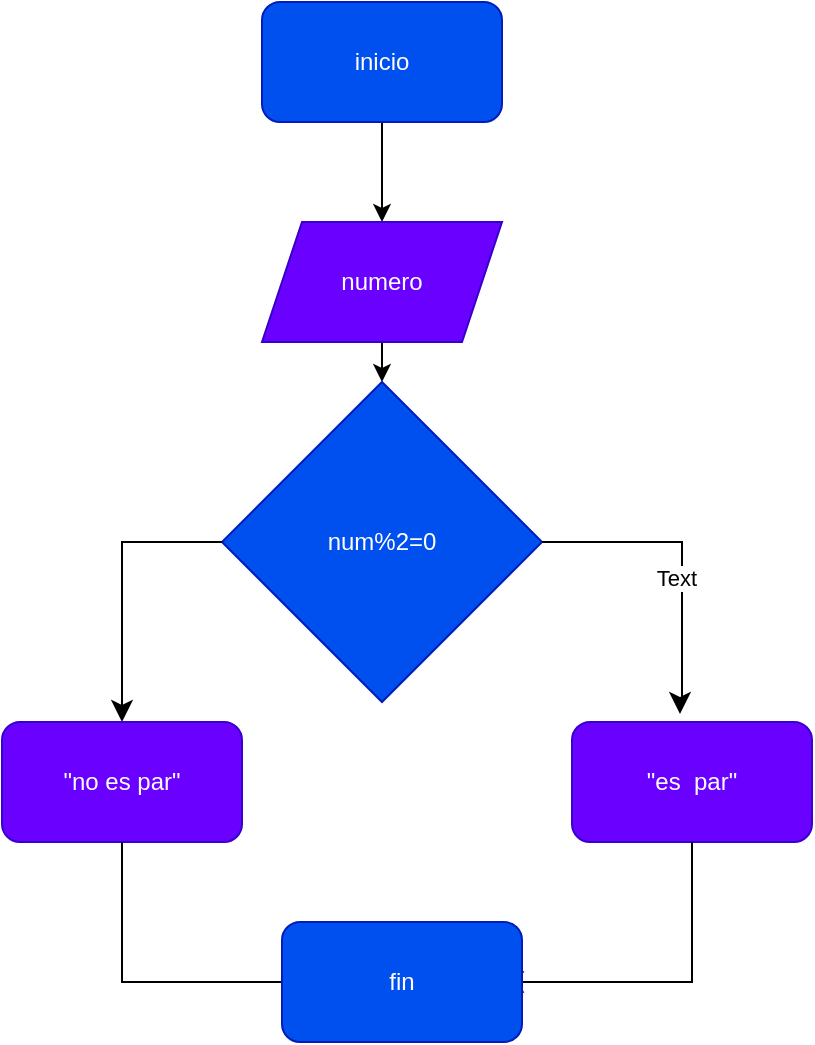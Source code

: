 <mxfile>
    <diagram id="Rd0K1llRw4qbzzXcyc71" name="Página-1">
        <mxGraphModel dx="572" dy="457" grid="1" gridSize="10" guides="1" tooltips="1" connect="1" arrows="1" fold="1" page="1" pageScale="1" pageWidth="690" pageHeight="980" math="0" shadow="0">
            <root>
                <mxCell id="0"/>
                <mxCell id="1" parent="0"/>
                <mxCell id="5" value="" style="edgeStyle=none;html=1;" edge="1" parent="1" source="3">
                    <mxGeometry relative="1" as="geometry">
                        <mxPoint x="250" y="200" as="targetPoint"/>
                    </mxGeometry>
                </mxCell>
                <mxCell id="3" value="inicio&lt;br&gt;" style="rounded=1;whiteSpace=wrap;html=1;fillColor=#0050ef;fontColor=#ffffff;strokeColor=#001DBC;" vertex="1" parent="1">
                    <mxGeometry x="190" y="90" width="120" height="60" as="geometry"/>
                </mxCell>
                <mxCell id="7" value="" style="edgeStyle=none;html=1;" edge="1" parent="1" target="6">
                    <mxGeometry relative="1" as="geometry">
                        <mxPoint x="250" y="260" as="sourcePoint"/>
                    </mxGeometry>
                </mxCell>
                <mxCell id="6" value="num%2=0" style="rhombus;whiteSpace=wrap;html=1;fillColor=#0050ef;fontColor=#ffffff;strokeColor=#001DBC;" vertex="1" parent="1">
                    <mxGeometry x="170" y="280" width="160" height="160" as="geometry"/>
                </mxCell>
                <mxCell id="11" value="numero" style="shape=parallelogram;perimeter=parallelogramPerimeter;whiteSpace=wrap;html=1;fixedSize=1;fillColor=#6a00ff;fontColor=#ffffff;strokeColor=#3700CC;" vertex="1" parent="1">
                    <mxGeometry x="190" y="200" width="120" height="60" as="geometry"/>
                </mxCell>
                <mxCell id="15" value="" style="edgeStyle=segmentEdgeStyle;endArrow=classic;html=1;curved=0;rounded=0;endSize=8;startSize=8;sourcePerimeterSpacing=0;targetPerimeterSpacing=0;exitX=0;exitY=0.5;exitDx=0;exitDy=0;" edge="1" parent="1" source="6">
                    <mxGeometry width="100" relative="1" as="geometry">
                        <mxPoint x="20" y="360" as="sourcePoint"/>
                        <mxPoint x="120" y="450" as="targetPoint"/>
                        <Array as="points">
                            <mxPoint x="120" y="360"/>
                        </Array>
                    </mxGeometry>
                </mxCell>
                <mxCell id="17" value="" style="edgeStyle=segmentEdgeStyle;endArrow=classic;html=1;curved=0;rounded=0;endSize=8;startSize=8;sourcePerimeterSpacing=0;targetPerimeterSpacing=0;exitX=1;exitY=0.5;exitDx=0;exitDy=0;entryX=0.45;entryY=-0.067;entryDx=0;entryDy=0;entryPerimeter=0;" edge="1" parent="1" source="6" target="19">
                    <mxGeometry width="100" relative="1" as="geometry">
                        <mxPoint x="340" y="380" as="sourcePoint"/>
                        <mxPoint x="400" y="430" as="targetPoint"/>
                        <Array as="points">
                            <mxPoint x="400" y="360"/>
                            <mxPoint x="400" y="440"/>
                            <mxPoint x="399" y="440"/>
                        </Array>
                    </mxGeometry>
                </mxCell>
                <mxCell id="20" value="Text" style="edgeLabel;html=1;align=center;verticalAlign=middle;resizable=0;points=[];" vertex="1" connectable="0" parent="17">
                    <mxGeometry x="0.118" y="-3" relative="1" as="geometry">
                        <mxPoint as="offset"/>
                    </mxGeometry>
                </mxCell>
                <mxCell id="18" value="&quot;no es par&quot;" style="rounded=1;whiteSpace=wrap;html=1;fillColor=#6a00ff;fontColor=#ffffff;strokeColor=#3700CC;" vertex="1" parent="1">
                    <mxGeometry x="60" y="450" width="120" height="60" as="geometry"/>
                </mxCell>
                <mxCell id="19" value="&quot;es&amp;nbsp; par&quot;" style="rounded=1;whiteSpace=wrap;html=1;fillColor=#6a00ff;fontColor=#ffffff;strokeColor=#3700CC;" vertex="1" parent="1">
                    <mxGeometry x="345" y="450" width="120" height="60" as="geometry"/>
                </mxCell>
                <mxCell id="21" value="" style="edgeStyle=segmentEdgeStyle;endArrow=classic;html=1;curved=0;rounded=0;endSize=8;startSize=8;sourcePerimeterSpacing=0;targetPerimeterSpacing=0;exitX=0.5;exitY=1;exitDx=0;exitDy=0;" edge="1" parent="1" source="18">
                    <mxGeometry width="100" relative="1" as="geometry">
                        <mxPoint x="150" y="540" as="sourcePoint"/>
                        <mxPoint x="220" y="580" as="targetPoint"/>
                        <Array as="points">
                            <mxPoint x="120" y="580"/>
                        </Array>
                    </mxGeometry>
                </mxCell>
                <mxCell id="22" value="" style="edgeStyle=segmentEdgeStyle;endArrow=classic;html=1;curved=0;rounded=0;endSize=8;startSize=8;sourcePerimeterSpacing=0;targetPerimeterSpacing=0;exitX=0.5;exitY=1;exitDx=0;exitDy=0;" edge="1" parent="1" source="19">
                    <mxGeometry width="100" relative="1" as="geometry">
                        <mxPoint x="390" y="550" as="sourcePoint"/>
                        <mxPoint x="310" y="580" as="targetPoint"/>
                        <Array as="points">
                            <mxPoint x="405" y="580"/>
                        </Array>
                    </mxGeometry>
                </mxCell>
                <mxCell id="23" value="fin" style="rounded=1;whiteSpace=wrap;html=1;fillColor=#0050ef;fontColor=#ffffff;strokeColor=#001DBC;" vertex="1" parent="1">
                    <mxGeometry x="200" y="550" width="120" height="60" as="geometry"/>
                </mxCell>
            </root>
        </mxGraphModel>
    </diagram>
</mxfile>